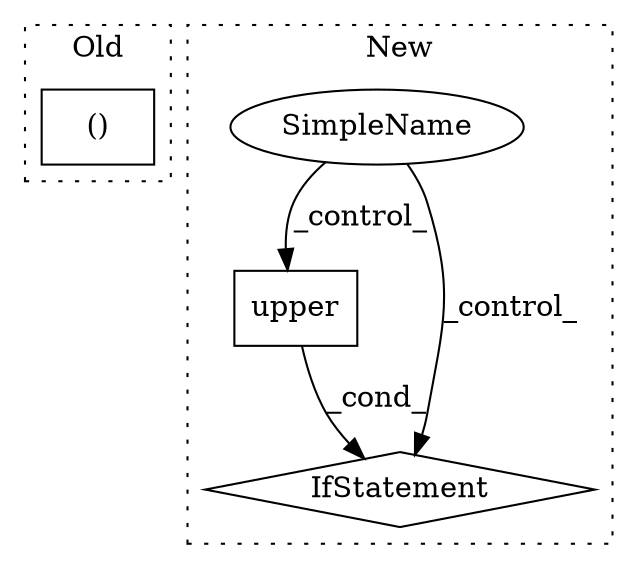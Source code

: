 digraph G {
subgraph cluster0 {
1 [label="()" a="106" s="15262" l="29" shape="box"];
label = "Old";
style="dotted";
}
subgraph cluster1 {
2 [label="upper" a="32" s="23368" l="7" shape="box"];
3 [label="IfStatement" a="25" s="23376" l="3" shape="diamond"];
4 [label="SimpleName" a="42" s="" l="" shape="ellipse"];
label = "New";
style="dotted";
}
2 -> 3 [label="_cond_"];
4 -> 3 [label="_control_"];
4 -> 2 [label="_control_"];
}